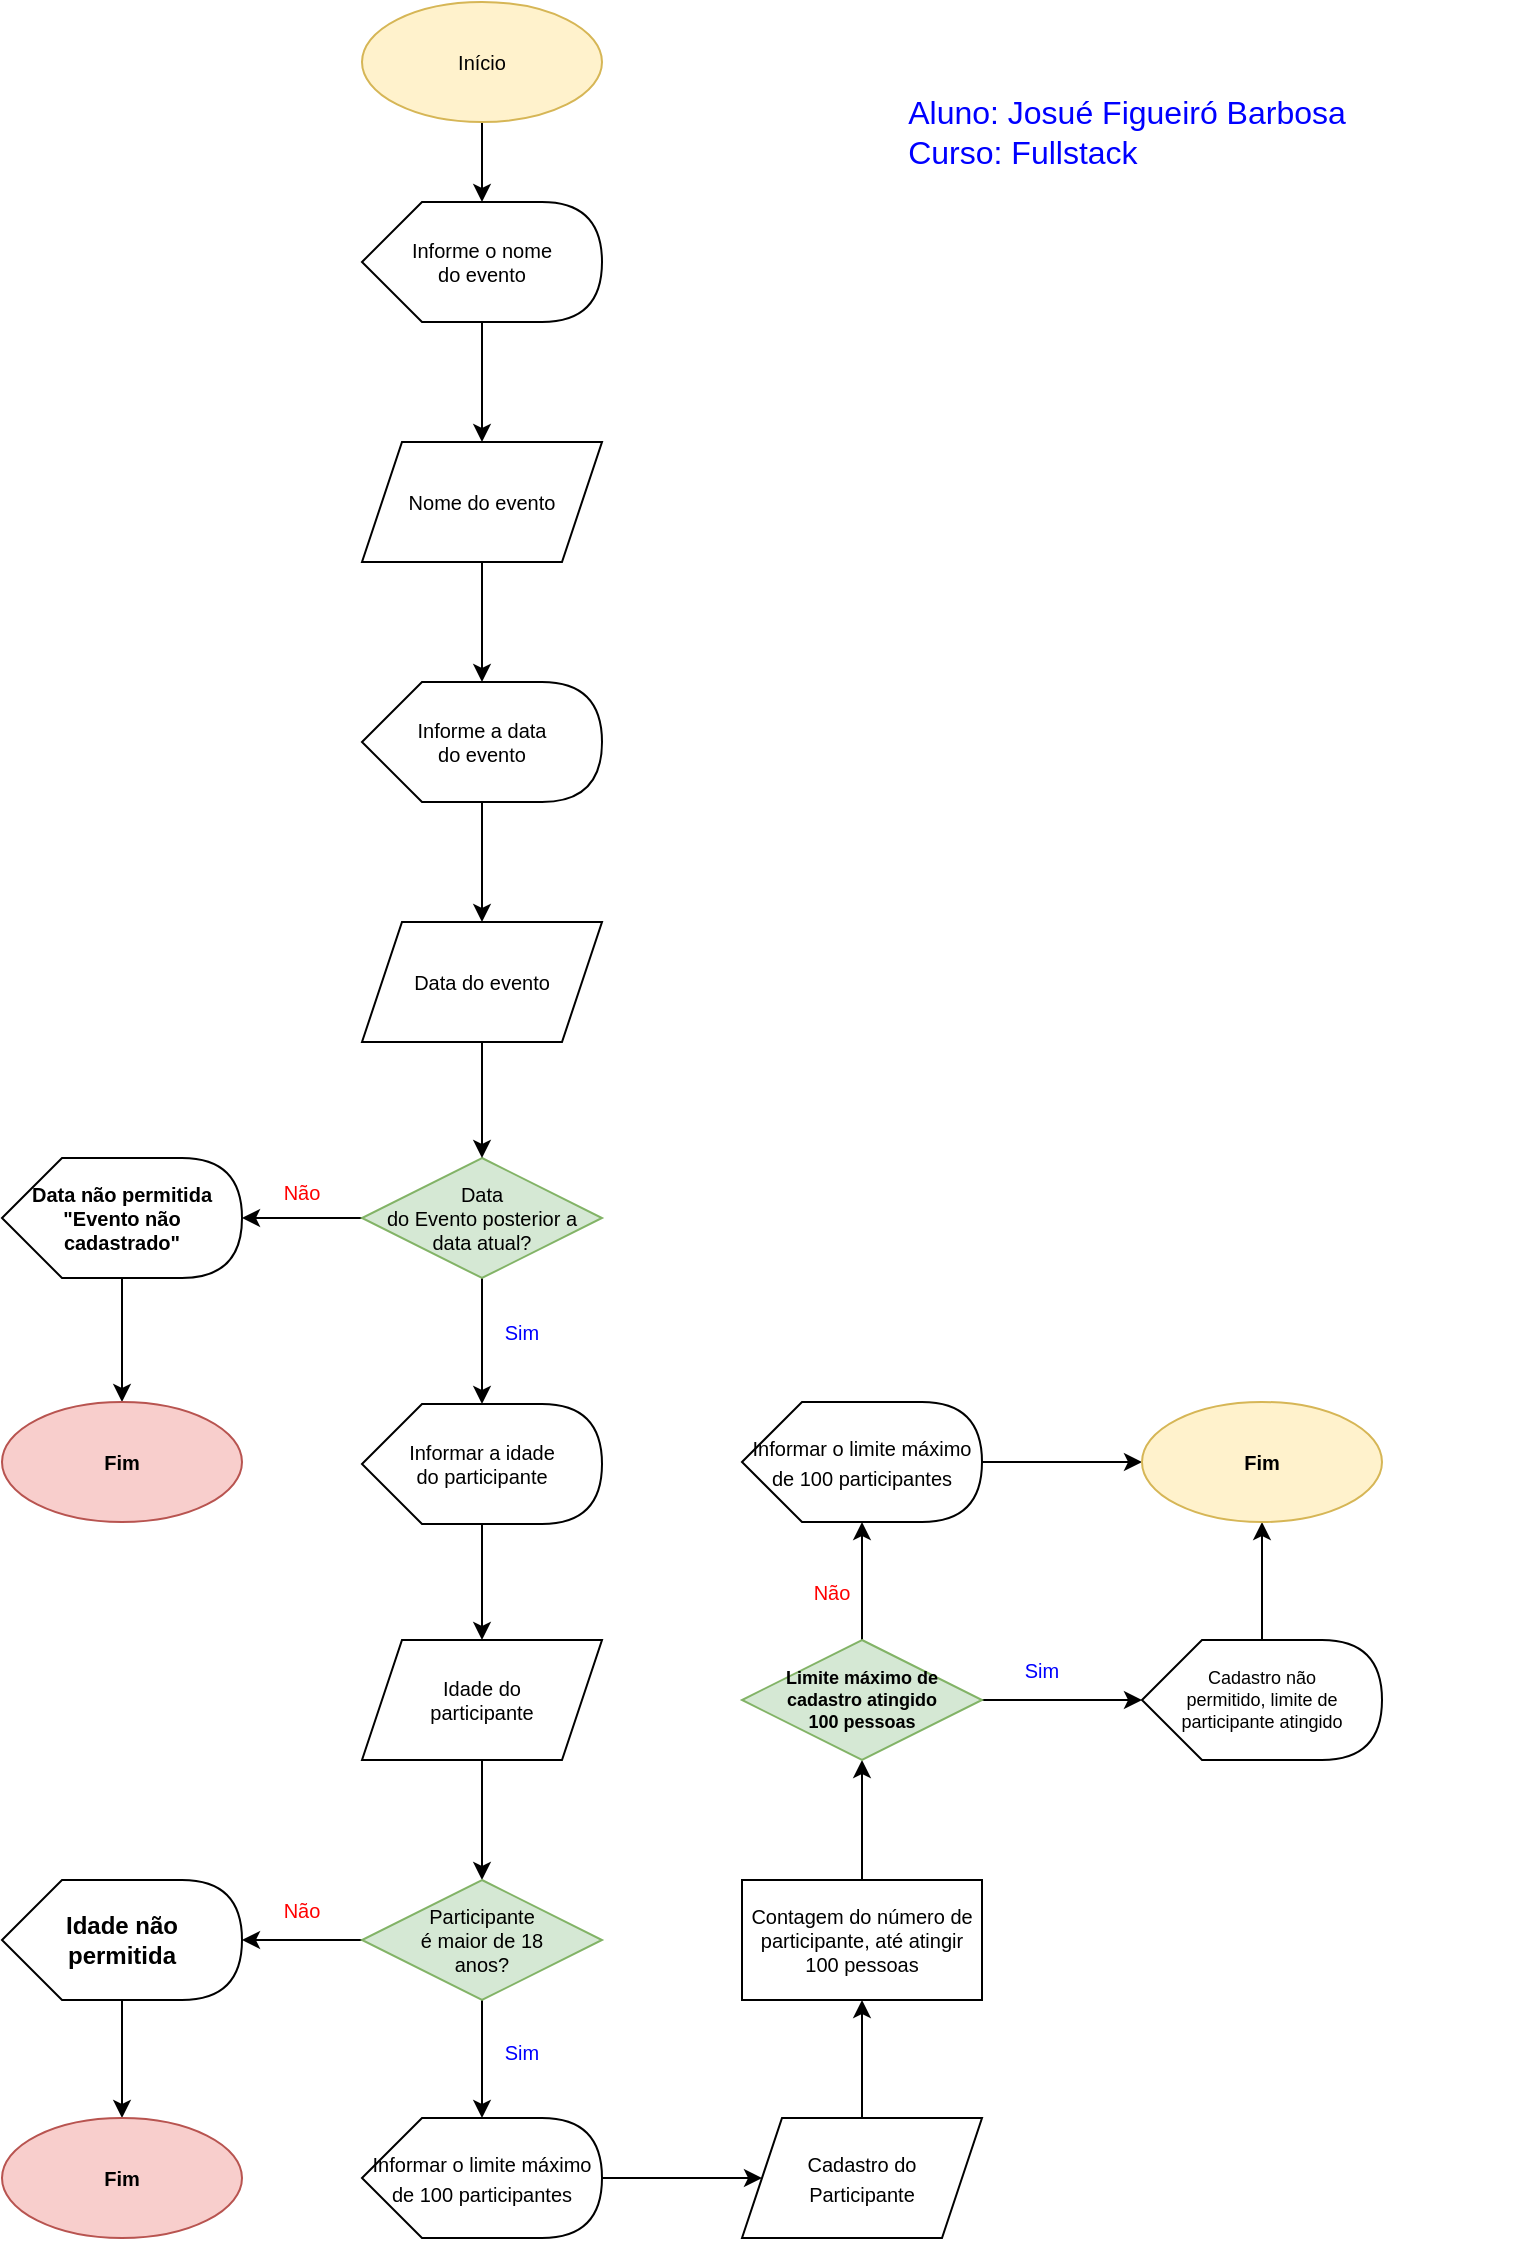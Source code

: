 <mxfile version="15.9.6" type="github"><diagram id="c-UCe-3wYkse3ktO9Hgi" name="Page-1"><mxGraphModel dx="1736" dy="1993" grid="1" gridSize="10" guides="1" tooltips="1" connect="1" arrows="1" fold="1" page="1" pageScale="1" pageWidth="827" pageHeight="1169" math="0" shadow="0"><root><mxCell id="0"/><mxCell id="1" parent="0"/><mxCell id="j1DzfyWoOEW-tvMOQWZR-35" value="" style="edgeStyle=orthogonalEdgeStyle;rounded=0;orthogonalLoop=1;jettySize=auto;html=1;fontSize=10;" edge="1" parent="1" source="j1DzfyWoOEW-tvMOQWZR-5" target="j1DzfyWoOEW-tvMOQWZR-9"><mxGeometry relative="1" as="geometry"/></mxCell><mxCell id="j1DzfyWoOEW-tvMOQWZR-5" value="&lt;div style=&quot;font-size: 10px&quot;&gt;&lt;font style=&quot;font-size: 10px&quot;&gt;Informe o nome &lt;br&gt;&lt;/font&gt;&lt;/div&gt;&lt;div style=&quot;font-size: 10px&quot;&gt;&lt;font style=&quot;font-size: 10px&quot;&gt;do evento&lt;/font&gt;&lt;/div&gt;" style="shape=display;whiteSpace=wrap;html=1;" vertex="1" parent="1"><mxGeometry x="220" y="-1060" width="120" height="60" as="geometry"/></mxCell><mxCell id="j1DzfyWoOEW-tvMOQWZR-45" value="" style="edgeStyle=orthogonalEdgeStyle;rounded=0;orthogonalLoop=1;jettySize=auto;html=1;fontSize=10;" edge="1" parent="1" source="j1DzfyWoOEW-tvMOQWZR-7" target="j1DzfyWoOEW-tvMOQWZR-5"><mxGeometry relative="1" as="geometry"/></mxCell><mxCell id="j1DzfyWoOEW-tvMOQWZR-7" value="&lt;font style=&quot;font-size: 10px&quot;&gt;Início&lt;/font&gt;" style="ellipse;whiteSpace=wrap;html=1;fillColor=#fff2cc;strokeColor=#d6b656;" vertex="1" parent="1"><mxGeometry x="220" y="-1160" width="120" height="60" as="geometry"/></mxCell><mxCell id="j1DzfyWoOEW-tvMOQWZR-36" value="" style="edgeStyle=orthogonalEdgeStyle;rounded=0;orthogonalLoop=1;jettySize=auto;html=1;fontSize=10;" edge="1" parent="1" source="j1DzfyWoOEW-tvMOQWZR-9" target="j1DzfyWoOEW-tvMOQWZR-11"><mxGeometry relative="1" as="geometry"/></mxCell><mxCell id="j1DzfyWoOEW-tvMOQWZR-9" value="&lt;font style=&quot;font-size: 10px&quot;&gt;Nome do evento&lt;/font&gt;" style="shape=parallelogram;perimeter=parallelogramPerimeter;whiteSpace=wrap;html=1;fixedSize=1;" vertex="1" parent="1"><mxGeometry x="220" y="-940" width="120" height="60" as="geometry"/></mxCell><mxCell id="j1DzfyWoOEW-tvMOQWZR-34" value="" style="edgeStyle=orthogonalEdgeStyle;rounded=0;orthogonalLoop=1;jettySize=auto;html=1;fontSize=10;" edge="1" parent="1" source="j1DzfyWoOEW-tvMOQWZR-10" target="j1DzfyWoOEW-tvMOQWZR-30"><mxGeometry relative="1" as="geometry"/></mxCell><mxCell id="j1DzfyWoOEW-tvMOQWZR-39" value="" style="edgeStyle=orthogonalEdgeStyle;rounded=0;orthogonalLoop=1;jettySize=auto;html=1;fontSize=10;" edge="1" parent="1" source="j1DzfyWoOEW-tvMOQWZR-10" target="j1DzfyWoOEW-tvMOQWZR-13"><mxGeometry relative="1" as="geometry"/></mxCell><mxCell id="j1DzfyWoOEW-tvMOQWZR-10" value="&lt;div style=&quot;font-size: 10px&quot;&gt;&lt;font style=&quot;font-size: 10px&quot;&gt;Data&lt;/font&gt;&lt;/div&gt;&lt;div style=&quot;font-size: 10px&quot;&gt;&lt;font style=&quot;font-size: 10px&quot;&gt; do Evento posterior a &lt;br&gt;&lt;/font&gt;&lt;/div&gt;&lt;div style=&quot;font-size: 10px&quot;&gt;&lt;font style=&quot;font-size: 10px&quot;&gt;data atual?&lt;br&gt;&lt;/font&gt;&lt;/div&gt;" style="rhombus;whiteSpace=wrap;html=1;fillColor=#d5e8d4;strokeColor=#82b366;" vertex="1" parent="1"><mxGeometry x="220" y="-582" width="120" height="60" as="geometry"/></mxCell><mxCell id="j1DzfyWoOEW-tvMOQWZR-37" value="" style="edgeStyle=orthogonalEdgeStyle;rounded=0;orthogonalLoop=1;jettySize=auto;html=1;fontSize=10;" edge="1" parent="1" source="j1DzfyWoOEW-tvMOQWZR-11" target="j1DzfyWoOEW-tvMOQWZR-12"><mxGeometry relative="1" as="geometry"/></mxCell><mxCell id="j1DzfyWoOEW-tvMOQWZR-11" value="&lt;div style=&quot;font-size: 10px&quot;&gt;&lt;font style=&quot;font-size: 10px&quot;&gt;Informe a data &lt;br&gt;&lt;/font&gt;&lt;/div&gt;&lt;div style=&quot;font-size: 10px&quot;&gt;&lt;font style=&quot;font-size: 10px&quot;&gt;do evento&lt;/font&gt;&lt;/div&gt;" style="shape=display;whiteSpace=wrap;html=1;" vertex="1" parent="1"><mxGeometry x="220" y="-820" width="120" height="60" as="geometry"/></mxCell><mxCell id="j1DzfyWoOEW-tvMOQWZR-38" value="" style="edgeStyle=orthogonalEdgeStyle;rounded=0;orthogonalLoop=1;jettySize=auto;html=1;fontSize=10;" edge="1" parent="1" source="j1DzfyWoOEW-tvMOQWZR-12" target="j1DzfyWoOEW-tvMOQWZR-10"><mxGeometry relative="1" as="geometry"/></mxCell><mxCell id="j1DzfyWoOEW-tvMOQWZR-12" value="&lt;font style=&quot;font-size: 10px&quot;&gt;Data do evento&lt;/font&gt;" style="shape=parallelogram;perimeter=parallelogramPerimeter;whiteSpace=wrap;html=1;fixedSize=1;" vertex="1" parent="1"><mxGeometry x="220" y="-700" width="120" height="60" as="geometry"/></mxCell><mxCell id="j1DzfyWoOEW-tvMOQWZR-40" value="" style="edgeStyle=orthogonalEdgeStyle;rounded=0;orthogonalLoop=1;jettySize=auto;html=1;fontSize=10;" edge="1" parent="1" source="j1DzfyWoOEW-tvMOQWZR-13" target="j1DzfyWoOEW-tvMOQWZR-14"><mxGeometry relative="1" as="geometry"/></mxCell><mxCell id="j1DzfyWoOEW-tvMOQWZR-13" value="&lt;div style=&quot;font-size: 10px&quot;&gt;&lt;font style=&quot;font-size: 10px&quot;&gt;Informar a idade &lt;br&gt;&lt;/font&gt;&lt;/div&gt;&lt;div style=&quot;font-size: 10px&quot;&gt;&lt;font style=&quot;font-size: 10px&quot;&gt;do participante&lt;/font&gt;&lt;/div&gt;" style="shape=display;whiteSpace=wrap;html=1;" vertex="1" parent="1"><mxGeometry x="220" y="-459" width="120" height="60" as="geometry"/></mxCell><mxCell id="j1DzfyWoOEW-tvMOQWZR-41" value="" style="edgeStyle=orthogonalEdgeStyle;rounded=0;orthogonalLoop=1;jettySize=auto;html=1;fontSize=10;" edge="1" parent="1" source="j1DzfyWoOEW-tvMOQWZR-14" target="j1DzfyWoOEW-tvMOQWZR-15"><mxGeometry relative="1" as="geometry"/></mxCell><mxCell id="j1DzfyWoOEW-tvMOQWZR-14" value="&lt;div style=&quot;font-size: 10px&quot;&gt;&lt;font style=&quot;font-size: 10px&quot;&gt;Idade do &lt;br&gt;&lt;/font&gt;&lt;/div&gt;&lt;div style=&quot;font-size: 10px&quot;&gt;&lt;font style=&quot;font-size: 10px&quot;&gt;participante&lt;/font&gt;&lt;/div&gt;" style="shape=parallelogram;perimeter=parallelogramPerimeter;whiteSpace=wrap;html=1;fixedSize=1;" vertex="1" parent="1"><mxGeometry x="220" y="-341" width="120" height="60" as="geometry"/></mxCell><mxCell id="j1DzfyWoOEW-tvMOQWZR-42" value="" style="edgeStyle=orthogonalEdgeStyle;rounded=0;orthogonalLoop=1;jettySize=auto;html=1;fontSize=10;" edge="1" parent="1" source="j1DzfyWoOEW-tvMOQWZR-15" target="j1DzfyWoOEW-tvMOQWZR-16"><mxGeometry relative="1" as="geometry"/></mxCell><mxCell id="j1DzfyWoOEW-tvMOQWZR-49" value="" style="edgeStyle=orthogonalEdgeStyle;rounded=0;orthogonalLoop=1;jettySize=auto;html=1;fontSize=10;" edge="1" parent="1" source="j1DzfyWoOEW-tvMOQWZR-15" target="j1DzfyWoOEW-tvMOQWZR-47"><mxGeometry relative="1" as="geometry"/></mxCell><mxCell id="j1DzfyWoOEW-tvMOQWZR-15" value="&lt;div style=&quot;font-size: 10px&quot;&gt;&lt;font style=&quot;font-size: 10px&quot;&gt;Participante &lt;br&gt;&lt;/font&gt;&lt;/div&gt;&lt;div style=&quot;font-size: 10px&quot;&gt;&lt;font style=&quot;font-size: 10px&quot;&gt;é maior de 18 &lt;br&gt;&lt;/font&gt;&lt;/div&gt;&lt;div style=&quot;font-size: 10px&quot;&gt;&lt;font style=&quot;font-size: 10px&quot;&gt;anos?&lt;/font&gt;&lt;/div&gt;" style="rhombus;whiteSpace=wrap;html=1;fillColor=#d5e8d4;strokeColor=#82b366;" vertex="1" parent="1"><mxGeometry x="220" y="-221" width="120" height="60" as="geometry"/></mxCell><mxCell id="j1DzfyWoOEW-tvMOQWZR-54" value="" style="edgeStyle=orthogonalEdgeStyle;rounded=0;orthogonalLoop=1;jettySize=auto;html=1;fontSize=10;" edge="1" parent="1" source="j1DzfyWoOEW-tvMOQWZR-16" target="j1DzfyWoOEW-tvMOQWZR-53"><mxGeometry relative="1" as="geometry"/></mxCell><mxCell id="j1DzfyWoOEW-tvMOQWZR-16" value="&lt;font style=&quot;font-size: 10px&quot;&gt;Informar o limite máximo de 100 participantes&lt;/font&gt;" style="shape=display;whiteSpace=wrap;html=1;" vertex="1" parent="1"><mxGeometry x="220" y="-102" width="120" height="60" as="geometry"/></mxCell><mxCell id="j1DzfyWoOEW-tvMOQWZR-63" value="" style="edgeStyle=orthogonalEdgeStyle;rounded=0;orthogonalLoop=1;jettySize=auto;html=1;fontSize=10;" edge="1" parent="1" source="j1DzfyWoOEW-tvMOQWZR-18" target="j1DzfyWoOEW-tvMOQWZR-60"><mxGeometry relative="1" as="geometry"/></mxCell><mxCell id="j1DzfyWoOEW-tvMOQWZR-18" value="&lt;div style=&quot;font-size: 9px&quot; align=&quot;center&quot;&gt;&lt;font style=&quot;font-size: 9px&quot;&gt;Cadastro não &lt;br&gt;&lt;/font&gt;&lt;/div&gt;&lt;div style=&quot;font-size: 9px&quot; align=&quot;center&quot;&gt;&lt;font style=&quot;font-size: 9px&quot;&gt;permitido, limite de&lt;/font&gt;&lt;/div&gt;&lt;div style=&quot;font-size: 9px&quot; align=&quot;center&quot;&gt;&lt;font style=&quot;font-size: 9px&quot;&gt;participante atingido&lt;/font&gt;&lt;/div&gt;" style="shape=display;whiteSpace=wrap;html=1;align=center;" vertex="1" parent="1"><mxGeometry x="610" y="-341" width="120" height="60" as="geometry"/></mxCell><mxCell id="j1DzfyWoOEW-tvMOQWZR-33" value="" style="edgeStyle=orthogonalEdgeStyle;rounded=0;orthogonalLoop=1;jettySize=auto;html=1;fontSize=10;" edge="1" parent="1" source="j1DzfyWoOEW-tvMOQWZR-30" target="j1DzfyWoOEW-tvMOQWZR-32"><mxGeometry relative="1" as="geometry"/></mxCell><mxCell id="j1DzfyWoOEW-tvMOQWZR-30" value="&lt;div style=&quot;font-size: 10px&quot;&gt;&lt;b&gt;&lt;font style=&quot;font-size: 10px&quot;&gt;Data não permitida &lt;br&gt;&lt;/font&gt;&lt;/b&gt;&lt;/div&gt;&lt;div style=&quot;font-size: 10px&quot;&gt;&lt;b&gt;&lt;font style=&quot;font-size: 10px&quot;&gt;&quot;Evento não cadastrado&quot;&lt;br&gt;&lt;/font&gt;&lt;/b&gt;&lt;/div&gt;" style="shape=display;whiteSpace=wrap;html=1;" vertex="1" parent="1"><mxGeometry x="40" y="-582" width="120" height="60" as="geometry"/></mxCell><mxCell id="j1DzfyWoOEW-tvMOQWZR-32" value="&lt;div style=&quot;font-size: 10px&quot;&gt;&lt;b&gt;&lt;font style=&quot;font-size: 10px&quot;&gt;Fim&lt;/font&gt;&lt;/b&gt;&lt;/div&gt;" style="ellipse;whiteSpace=wrap;html=1;fillColor=#f8cecc;strokeColor=#b85450;" vertex="1" parent="1"><mxGeometry x="40" y="-460" width="120" height="60" as="geometry"/></mxCell><mxCell id="j1DzfyWoOEW-tvMOQWZR-43" value="&lt;font color=&quot;#FF0000&quot;&gt;Não&lt;/font&gt;" style="text;html=1;strokeColor=none;fillColor=none;align=center;verticalAlign=middle;whiteSpace=wrap;rounded=0;fontSize=10;" vertex="1" parent="1"><mxGeometry x="160" y="-580" width="60" height="30" as="geometry"/></mxCell><mxCell id="j1DzfyWoOEW-tvMOQWZR-44" value="&lt;font color=&quot;#0000FF&quot;&gt;Sim&lt;/font&gt;" style="text;html=1;strokeColor=none;fillColor=none;align=center;verticalAlign=middle;whiteSpace=wrap;rounded=0;fontSize=10;" vertex="1" parent="1"><mxGeometry x="270" y="-510" width="60" height="30" as="geometry"/></mxCell><mxCell id="j1DzfyWoOEW-tvMOQWZR-46" value="" style="edgeStyle=orthogonalEdgeStyle;rounded=0;orthogonalLoop=1;jettySize=auto;html=1;fontSize=10;" edge="1" parent="1" source="j1DzfyWoOEW-tvMOQWZR-47" target="j1DzfyWoOEW-tvMOQWZR-48"><mxGeometry relative="1" as="geometry"/></mxCell><mxCell id="j1DzfyWoOEW-tvMOQWZR-47" value="&lt;div&gt;&lt;b&gt;Idade não&lt;/b&gt;&lt;/div&gt;&lt;div&gt;&lt;b&gt;permitida&lt;br&gt;&lt;/b&gt;&lt;/div&gt;" style="shape=display;whiteSpace=wrap;html=1;" vertex="1" parent="1"><mxGeometry x="40" y="-221" width="120" height="60" as="geometry"/></mxCell><mxCell id="j1DzfyWoOEW-tvMOQWZR-48" value="&lt;div style=&quot;font-size: 10px&quot;&gt;&lt;b&gt;&lt;font style=&quot;font-size: 10px&quot;&gt;Fim&lt;/font&gt;&lt;/b&gt;&lt;/div&gt;" style="ellipse;whiteSpace=wrap;html=1;fillColor=#f8cecc;strokeColor=#b85450;" vertex="1" parent="1"><mxGeometry x="40" y="-102" width="120" height="60" as="geometry"/></mxCell><mxCell id="j1DzfyWoOEW-tvMOQWZR-51" value="&lt;font color=&quot;#FF0000&quot;&gt;Não&lt;/font&gt;" style="text;html=1;strokeColor=none;fillColor=none;align=center;verticalAlign=middle;whiteSpace=wrap;rounded=0;fontSize=10;" vertex="1" parent="1"><mxGeometry x="160" y="-221" width="60" height="30" as="geometry"/></mxCell><mxCell id="j1DzfyWoOEW-tvMOQWZR-52" value="&lt;font color=&quot;#0000FF&quot;&gt;Sim&lt;/font&gt;" style="text;html=1;strokeColor=none;fillColor=none;align=center;verticalAlign=middle;whiteSpace=wrap;rounded=0;fontSize=10;" vertex="1" parent="1"><mxGeometry x="270" y="-150" width="60" height="30" as="geometry"/></mxCell><mxCell id="j1DzfyWoOEW-tvMOQWZR-56" value="" style="edgeStyle=orthogonalEdgeStyle;rounded=0;orthogonalLoop=1;jettySize=auto;html=1;fontSize=10;" edge="1" parent="1" source="j1DzfyWoOEW-tvMOQWZR-53" target="j1DzfyWoOEW-tvMOQWZR-55"><mxGeometry relative="1" as="geometry"/></mxCell><mxCell id="j1DzfyWoOEW-tvMOQWZR-53" value="&lt;div&gt;&lt;font style=&quot;font-size: 10px&quot;&gt;Cadastro do &lt;br&gt;&lt;/font&gt;&lt;/div&gt;&lt;div&gt;&lt;font style=&quot;font-size: 10px&quot;&gt;Participante&lt;/font&gt;&lt;/div&gt;" style="shape=parallelogram;perimeter=parallelogramPerimeter;whiteSpace=wrap;html=1;fixedSize=1;" vertex="1" parent="1"><mxGeometry x="410" y="-102" width="120" height="60" as="geometry"/></mxCell><mxCell id="j1DzfyWoOEW-tvMOQWZR-58" value="" style="edgeStyle=orthogonalEdgeStyle;rounded=0;orthogonalLoop=1;jettySize=auto;html=1;fontSize=10;" edge="1" parent="1" source="j1DzfyWoOEW-tvMOQWZR-55" target="j1DzfyWoOEW-tvMOQWZR-57"><mxGeometry relative="1" as="geometry"/></mxCell><mxCell id="j1DzfyWoOEW-tvMOQWZR-55" value="Contagem do número de participante, até atingir 100 pessoas" style="rounded=0;whiteSpace=wrap;html=1;fontSize=10;" vertex="1" parent="1"><mxGeometry x="410" y="-221" width="120" height="60" as="geometry"/></mxCell><mxCell id="j1DzfyWoOEW-tvMOQWZR-61" value="" style="edgeStyle=orthogonalEdgeStyle;rounded=0;orthogonalLoop=1;jettySize=auto;html=1;fontSize=10;" edge="1" parent="1" source="j1DzfyWoOEW-tvMOQWZR-57" target="j1DzfyWoOEW-tvMOQWZR-59"><mxGeometry relative="1" as="geometry"/></mxCell><mxCell id="j1DzfyWoOEW-tvMOQWZR-62" value="" style="edgeStyle=orthogonalEdgeStyle;rounded=0;orthogonalLoop=1;jettySize=auto;html=1;fontSize=10;" edge="1" parent="1" source="j1DzfyWoOEW-tvMOQWZR-57" target="j1DzfyWoOEW-tvMOQWZR-18"><mxGeometry relative="1" as="geometry"/></mxCell><mxCell id="j1DzfyWoOEW-tvMOQWZR-57" value="&lt;div style=&quot;font-size: 9px&quot;&gt;&lt;font style=&quot;font-size: 9px&quot;&gt;&lt;b&gt;&lt;font style=&quot;font-size: 9px&quot;&gt;Limite máximo de &lt;br&gt;&lt;/font&gt;&lt;/b&gt;&lt;/font&gt;&lt;/div&gt;&lt;div style=&quot;font-size: 9px&quot;&gt;&lt;font style=&quot;font-size: 9px&quot;&gt;&lt;b&gt;&lt;font style=&quot;font-size: 9px&quot;&gt;cadastro atingido&lt;/font&gt;&lt;/b&gt;&lt;/font&gt;&lt;/div&gt;&lt;div style=&quot;font-size: 9px&quot;&gt;&lt;font style=&quot;font-size: 9px&quot;&gt;&lt;b&gt;&lt;font style=&quot;font-size: 9px&quot;&gt;100 pessoas&lt;br&gt;&lt;/font&gt;&lt;/b&gt;&lt;/font&gt;&lt;/div&gt;" style="rhombus;whiteSpace=wrap;html=1;fillColor=#d5e8d4;strokeColor=#82b366;" vertex="1" parent="1"><mxGeometry x="410" y="-341" width="120" height="60" as="geometry"/></mxCell><mxCell id="j1DzfyWoOEW-tvMOQWZR-64" value="" style="edgeStyle=orthogonalEdgeStyle;rounded=0;orthogonalLoop=1;jettySize=auto;html=1;fontSize=10;" edge="1" parent="1" source="j1DzfyWoOEW-tvMOQWZR-59" target="j1DzfyWoOEW-tvMOQWZR-60"><mxGeometry relative="1" as="geometry"/></mxCell><mxCell id="j1DzfyWoOEW-tvMOQWZR-59" value="&lt;font style=&quot;font-size: 10px&quot;&gt;Informar o limite máximo de 100 participantes&lt;/font&gt;" style="shape=display;whiteSpace=wrap;html=1;" vertex="1" parent="1"><mxGeometry x="410" y="-460" width="120" height="60" as="geometry"/></mxCell><mxCell id="j1DzfyWoOEW-tvMOQWZR-60" value="&lt;div style=&quot;font-size: 10px&quot;&gt;&lt;b&gt;&lt;font style=&quot;font-size: 10px&quot;&gt;Fim&lt;/font&gt;&lt;/b&gt;&lt;/div&gt;" style="ellipse;whiteSpace=wrap;html=1;fillColor=#fff2cc;strokeColor=#d6b656;" vertex="1" parent="1"><mxGeometry x="610" y="-460" width="120" height="60" as="geometry"/></mxCell><mxCell id="j1DzfyWoOEW-tvMOQWZR-65" value="&lt;font color=&quot;#FF0000&quot;&gt;Não&lt;/font&gt;" style="text;html=1;strokeColor=none;fillColor=none;align=center;verticalAlign=middle;whiteSpace=wrap;rounded=0;fontSize=10;" vertex="1" parent="1"><mxGeometry x="425" y="-380" width="60" height="30" as="geometry"/></mxCell><mxCell id="j1DzfyWoOEW-tvMOQWZR-66" value="&lt;font color=&quot;#0000FF&quot;&gt;Sim&lt;/font&gt;" style="text;html=1;strokeColor=none;fillColor=none;align=center;verticalAlign=middle;whiteSpace=wrap;rounded=0;fontSize=10;" vertex="1" parent="1"><mxGeometry x="530" y="-341" width="60" height="30" as="geometry"/></mxCell><mxCell id="j1DzfyWoOEW-tvMOQWZR-67" value="&lt;div&gt;&lt;font style=&quot;font-size: 16px&quot;&gt;Aluno: Josué Figueiró Barbosa &lt;br&gt;&lt;/font&gt;&lt;/div&gt;&lt;div align=&quot;left&quot;&gt;&lt;font style=&quot;font-size: 16px&quot;&gt;Curso: Fullstack&lt;br&gt;&lt;/font&gt;&lt;/div&gt;" style="text;html=1;strokeColor=none;fillColor=none;align=center;verticalAlign=middle;whiteSpace=wrap;rounded=0;fontSize=9;fontColor=#0000FF;" vertex="1" parent="1"><mxGeometry x="405" y="-1150" width="395" height="110" as="geometry"/></mxCell></root></mxGraphModel></diagram></mxfile>